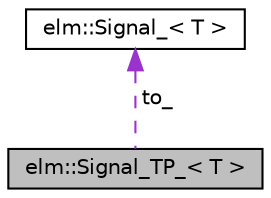 digraph G
{
  edge [fontname="Helvetica",fontsize="10",labelfontname="Helvetica",labelfontsize="10"];
  node [fontname="Helvetica",fontsize="10",shape=record];
  Node1 [label="elm::Signal_TP_\< T \>",height=0.2,width=0.4,color="black", fillcolor="grey75", style="filled" fontcolor="black"];
  Node2 -> Node1 [dir="back",color="darkorchid3",fontsize="10",style="dashed",label=" to_" ,fontname="Helvetica"];
  Node2 [label="elm::Signal_\< T \>",height=0.2,width=0.4,color="black", fillcolor="white", style="filled",URL="$classelm_1_1Signal__.html"];
}
